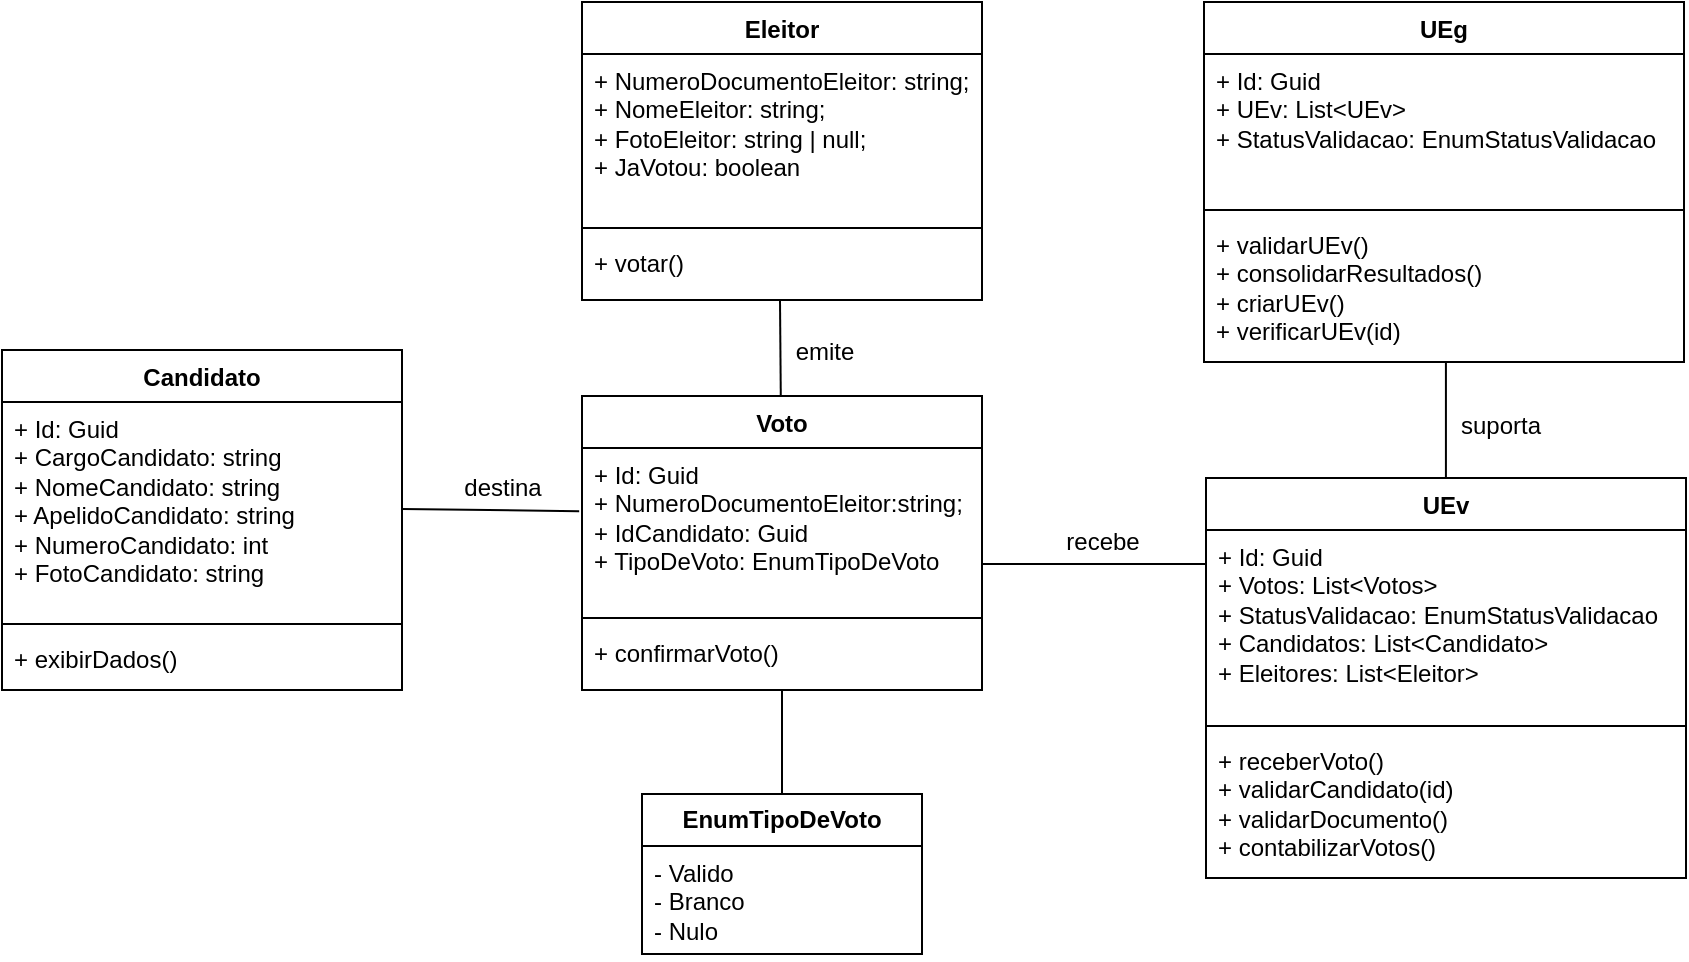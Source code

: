<mxfile version="28.2.1">
  <diagram name="Página-1" id="Q3KTrH_Cg-qdvFPdpqpn">
    <mxGraphModel dx="1148" dy="454" grid="1" gridSize="10" guides="1" tooltips="1" connect="1" arrows="1" fold="1" page="1" pageScale="1" pageWidth="1169" pageHeight="827" math="0" shadow="0">
      <root>
        <mxCell id="0" />
        <mxCell id="1" parent="0" />
        <mxCell id="rQs6UbDkeaH8BetyPs_s-2" value="Eleitor" style="swimlane;fontStyle=1;align=center;verticalAlign=top;childLayout=stackLayout;horizontal=1;startSize=26;horizontalStack=0;resizeParent=1;resizeParentMax=0;resizeLast=0;collapsible=1;marginBottom=0;whiteSpace=wrap;html=1;" parent="1" vertex="1">
          <mxGeometry x="440" y="84" width="200" height="149" as="geometry" />
        </mxCell>
        <mxCell id="rQs6UbDkeaH8BetyPs_s-3" value="+ NumeroDocumentoEleitor: string;&lt;div&gt;+ NomeEleitor: string;&lt;/div&gt;&lt;div&gt;+ FotoEleitor: string | null;&lt;/div&gt;&lt;div&gt;+ JaVotou: boolean&lt;/div&gt;" style="text;strokeColor=none;fillColor=none;align=left;verticalAlign=top;spacingLeft=4;spacingRight=4;overflow=hidden;rotatable=0;points=[[0,0.5],[1,0.5]];portConstraint=eastwest;whiteSpace=wrap;html=1;" parent="rQs6UbDkeaH8BetyPs_s-2" vertex="1">
          <mxGeometry y="26" width="200" height="83" as="geometry" />
        </mxCell>
        <mxCell id="rQs6UbDkeaH8BetyPs_s-4" value="" style="line;strokeWidth=1;fillColor=none;align=left;verticalAlign=middle;spacingTop=-1;spacingLeft=3;spacingRight=3;rotatable=0;labelPosition=right;points=[];portConstraint=eastwest;strokeColor=inherit;" parent="rQs6UbDkeaH8BetyPs_s-2" vertex="1">
          <mxGeometry y="109" width="200" height="8" as="geometry" />
        </mxCell>
        <mxCell id="rQs6UbDkeaH8BetyPs_s-5" value="&lt;div&gt;+ votar()&lt;/div&gt;" style="text;strokeColor=none;fillColor=none;align=left;verticalAlign=top;spacingLeft=4;spacingRight=4;overflow=hidden;rotatable=0;points=[[0,0.5],[1,0.5]];portConstraint=eastwest;whiteSpace=wrap;html=1;" parent="rQs6UbDkeaH8BetyPs_s-2" vertex="1">
          <mxGeometry y="117" width="200" height="32" as="geometry" />
        </mxCell>
        <mxCell id="1HID7VzGxKlwnqKyxGAr-2" value="" style="edgeStyle=orthogonalEdgeStyle;rounded=0;orthogonalLoop=1;jettySize=auto;html=1;entryX=0.504;entryY=1;entryDx=0;entryDy=0;entryPerimeter=0;endArrow=none;endFill=0;" edge="1" parent="1" source="rQs6UbDkeaH8BetyPs_s-6" target="rQs6UbDkeaH8BetyPs_s-25">
          <mxGeometry relative="1" as="geometry" />
        </mxCell>
        <mxCell id="rQs6UbDkeaH8BetyPs_s-6" value="UEv" style="swimlane;fontStyle=1;align=center;verticalAlign=top;childLayout=stackLayout;horizontal=1;startSize=26;horizontalStack=0;resizeParent=1;resizeParentMax=0;resizeLast=0;collapsible=1;marginBottom=0;whiteSpace=wrap;html=1;" parent="1" vertex="1">
          <mxGeometry x="752" y="322" width="240" height="200" as="geometry" />
        </mxCell>
        <mxCell id="rQs6UbDkeaH8BetyPs_s-7" value="+ Id: Guid&lt;div&gt;+ Votos: List&amp;lt;Votos&amp;gt;&lt;br&gt;&lt;div&gt;+ StatusValidacao: EnumStatusValidacao&lt;/div&gt;&lt;/div&gt;&lt;div&gt;+ Candidatos: List&amp;lt;Candidato&amp;gt;&lt;/div&gt;&lt;div&gt;+ Eleitores: List&amp;lt;Eleitor&amp;gt;&lt;/div&gt;" style="text;strokeColor=none;fillColor=none;align=left;verticalAlign=top;spacingLeft=4;spacingRight=4;overflow=hidden;rotatable=0;points=[[0,0.5],[1,0.5]];portConstraint=eastwest;whiteSpace=wrap;html=1;" parent="rQs6UbDkeaH8BetyPs_s-6" vertex="1">
          <mxGeometry y="26" width="240" height="94" as="geometry" />
        </mxCell>
        <mxCell id="rQs6UbDkeaH8BetyPs_s-8" value="" style="line;strokeWidth=1;fillColor=none;align=left;verticalAlign=middle;spacingTop=-1;spacingLeft=3;spacingRight=3;rotatable=0;labelPosition=right;points=[];portConstraint=eastwest;strokeColor=inherit;" parent="rQs6UbDkeaH8BetyPs_s-6" vertex="1">
          <mxGeometry y="120" width="240" height="8" as="geometry" />
        </mxCell>
        <mxCell id="rQs6UbDkeaH8BetyPs_s-9" value="+&amp;nbsp;receberVoto()&lt;div&gt;+ validarCandidato(id)&lt;/div&gt;&lt;div&gt;+ validarDocumento()&lt;/div&gt;&lt;div&gt;+ contabilizarVotos()&lt;/div&gt;" style="text;strokeColor=none;fillColor=none;align=left;verticalAlign=top;spacingLeft=4;spacingRight=4;overflow=hidden;rotatable=0;points=[[0,0.5],[1,0.5]];portConstraint=eastwest;whiteSpace=wrap;html=1;" parent="rQs6UbDkeaH8BetyPs_s-6" vertex="1">
          <mxGeometry y="128" width="240" height="72" as="geometry" />
        </mxCell>
        <mxCell id="rQs6UbDkeaH8BetyPs_s-10" value="" style="rounded=0;orthogonalLoop=1;jettySize=auto;html=1;entryX=1;entryY=0.5;entryDx=0;entryDy=0;endArrow=none;endFill=0;exitX=-0.007;exitY=0.39;exitDx=0;exitDy=0;exitPerimeter=0;" parent="1" source="rQs6UbDkeaH8BetyPs_s-12" target="rQs6UbDkeaH8BetyPs_s-30" edge="1">
          <mxGeometry relative="1" as="geometry">
            <mxPoint x="440" y="348.553" as="sourcePoint" />
            <mxPoint x="350" y="340.5" as="targetPoint" />
          </mxGeometry>
        </mxCell>
        <mxCell id="1HID7VzGxKlwnqKyxGAr-5" value="" style="edgeStyle=orthogonalEdgeStyle;rounded=0;orthogonalLoop=1;jettySize=auto;html=1;entryX=0.5;entryY=0;entryDx=0;entryDy=0;endArrow=none;endFill=0;" edge="1" parent="1" source="rQs6UbDkeaH8BetyPs_s-11" target="rQs6UbDkeaH8BetyPs_s-20">
          <mxGeometry relative="1" as="geometry" />
        </mxCell>
        <mxCell id="rQs6UbDkeaH8BetyPs_s-11" value="Voto" style="swimlane;fontStyle=1;align=center;verticalAlign=top;childLayout=stackLayout;horizontal=1;startSize=26;horizontalStack=0;resizeParent=1;resizeParentMax=0;resizeLast=0;collapsible=1;marginBottom=0;whiteSpace=wrap;html=1;" parent="1" vertex="1">
          <mxGeometry x="440" y="281" width="200" height="147" as="geometry" />
        </mxCell>
        <mxCell id="rQs6UbDkeaH8BetyPs_s-12" value="+ Id: Guid&lt;div&gt;+ NumeroDocumentoEleitor:string;&lt;/div&gt;&lt;div&gt;+ IdCandidato: Guid&lt;/div&gt;&lt;div&gt;+ TipoDeVoto: EnumTipoDeVoto&lt;/div&gt;" style="text;strokeColor=none;fillColor=none;align=left;verticalAlign=top;spacingLeft=4;spacingRight=4;overflow=hidden;rotatable=0;points=[[0,0.5],[1,0.5]];portConstraint=eastwest;whiteSpace=wrap;html=1;" parent="rQs6UbDkeaH8BetyPs_s-11" vertex="1">
          <mxGeometry y="26" width="200" height="81" as="geometry" />
        </mxCell>
        <mxCell id="rQs6UbDkeaH8BetyPs_s-13" value="" style="line;strokeWidth=1;fillColor=none;align=left;verticalAlign=middle;spacingTop=-1;spacingLeft=3;spacingRight=3;rotatable=0;labelPosition=right;points=[];portConstraint=eastwest;strokeColor=inherit;" parent="rQs6UbDkeaH8BetyPs_s-11" vertex="1">
          <mxGeometry y="107" width="200" height="8" as="geometry" />
        </mxCell>
        <mxCell id="rQs6UbDkeaH8BetyPs_s-14" value="+ confirmarVoto()" style="text;strokeColor=none;fillColor=none;align=left;verticalAlign=top;spacingLeft=4;spacingRight=4;overflow=hidden;rotatable=0;points=[[0,0.5],[1,0.5]];portConstraint=eastwest;whiteSpace=wrap;html=1;" parent="rQs6UbDkeaH8BetyPs_s-11" vertex="1">
          <mxGeometry y="115" width="200" height="32" as="geometry" />
        </mxCell>
        <mxCell id="rQs6UbDkeaH8BetyPs_s-15" value="" style="endArrow=none;html=1;rounded=0;entryX=0.495;entryY=1;entryDx=0;entryDy=0;entryPerimeter=0;" parent="1" source="rQs6UbDkeaH8BetyPs_s-11" edge="1" target="rQs6UbDkeaH8BetyPs_s-5">
          <mxGeometry width="50" height="50" relative="1" as="geometry">
            <mxPoint x="530" y="374" as="sourcePoint" />
            <mxPoint x="540" y="264" as="targetPoint" />
          </mxGeometry>
        </mxCell>
        <mxCell id="rQs6UbDkeaH8BetyPs_s-16" value="suporta" style="text;html=1;align=center;verticalAlign=middle;resizable=0;points=[];autosize=1;strokeColor=none;fillColor=none;" parent="1" vertex="1">
          <mxGeometry x="869" y="281" width="60" height="30" as="geometry" />
        </mxCell>
        <mxCell id="rQs6UbDkeaH8BetyPs_s-18" value="recebe" style="text;html=1;align=center;verticalAlign=middle;resizable=0;points=[];autosize=1;strokeColor=none;fillColor=none;" parent="1" vertex="1">
          <mxGeometry x="670" y="339" width="60" height="30" as="geometry" />
        </mxCell>
        <mxCell id="rQs6UbDkeaH8BetyPs_s-20" value="&lt;span style=&quot;font-weight: 700;&quot;&gt;EnumTipoDeVoto&lt;/span&gt;" style="swimlane;fontStyle=0;childLayout=stackLayout;horizontal=1;startSize=26;fillColor=none;horizontalStack=0;resizeParent=1;resizeParentMax=0;resizeLast=0;collapsible=1;marginBottom=0;whiteSpace=wrap;html=1;" parent="1" vertex="1">
          <mxGeometry x="470" y="480" width="140" height="80" as="geometry" />
        </mxCell>
        <mxCell id="rQs6UbDkeaH8BetyPs_s-21" value="&lt;div&gt;- Valido&lt;/div&gt;- Branco&lt;div&gt;- Nulo&lt;/div&gt;" style="text;strokeColor=none;fillColor=none;align=left;verticalAlign=top;spacingLeft=4;spacingRight=4;overflow=hidden;rotatable=0;points=[[0,0.5],[1,0.5]];portConstraint=eastwest;whiteSpace=wrap;html=1;" parent="rQs6UbDkeaH8BetyPs_s-20" vertex="1">
          <mxGeometry y="26" width="140" height="54" as="geometry" />
        </mxCell>
        <mxCell id="rQs6UbDkeaH8BetyPs_s-22" value="UEg" style="swimlane;fontStyle=1;align=center;verticalAlign=top;childLayout=stackLayout;horizontal=1;startSize=26;horizontalStack=0;resizeParent=1;resizeParentMax=0;resizeLast=0;collapsible=1;marginBottom=0;whiteSpace=wrap;html=1;" parent="1" vertex="1">
          <mxGeometry x="751" y="84" width="240" height="180" as="geometry" />
        </mxCell>
        <mxCell id="rQs6UbDkeaH8BetyPs_s-23" value="&lt;div&gt;+ Id: Guid&lt;div&gt;+ UEv: List&amp;lt;UEv&amp;gt;&lt;br&gt;&lt;div&gt;+ StatusValidacao: EnumStatusValidacao&lt;/div&gt;&lt;/div&gt;&lt;/div&gt;" style="text;strokeColor=none;fillColor=none;align=left;verticalAlign=top;spacingLeft=4;spacingRight=4;overflow=hidden;rotatable=0;points=[[0,0.5],[1,0.5]];portConstraint=eastwest;whiteSpace=wrap;html=1;" parent="rQs6UbDkeaH8BetyPs_s-22" vertex="1">
          <mxGeometry y="26" width="240" height="74" as="geometry" />
        </mxCell>
        <mxCell id="rQs6UbDkeaH8BetyPs_s-24" value="" style="line;strokeWidth=1;fillColor=none;align=left;verticalAlign=middle;spacingTop=-1;spacingLeft=3;spacingRight=3;rotatable=0;labelPosition=right;points=[];portConstraint=eastwest;strokeColor=inherit;" parent="rQs6UbDkeaH8BetyPs_s-22" vertex="1">
          <mxGeometry y="100" width="240" height="8" as="geometry" />
        </mxCell>
        <mxCell id="rQs6UbDkeaH8BetyPs_s-25" value="+ validarUEv()&lt;div&gt;+&amp;nbsp;consolidarResultados()&lt;/div&gt;&lt;div&gt;+ criarUEv()&lt;/div&gt;&lt;div&gt;+ verificarUEv(id)&lt;/div&gt;" style="text;strokeColor=none;fillColor=none;align=left;verticalAlign=top;spacingLeft=4;spacingRight=4;overflow=hidden;rotatable=0;points=[[0,0.5],[1,0.5]];portConstraint=eastwest;whiteSpace=wrap;html=1;" parent="rQs6UbDkeaH8BetyPs_s-22" vertex="1">
          <mxGeometry y="108" width="240" height="72" as="geometry" />
        </mxCell>
        <mxCell id="rQs6UbDkeaH8BetyPs_s-27" value="emite" style="text;html=1;align=center;verticalAlign=middle;resizable=0;points=[];autosize=1;strokeColor=none;fillColor=none;" parent="1" vertex="1">
          <mxGeometry x="536" y="244" width="50" height="30" as="geometry" />
        </mxCell>
        <mxCell id="rQs6UbDkeaH8BetyPs_s-28" value="destina" style="text;html=1;align=center;verticalAlign=middle;resizable=0;points=[];autosize=1;strokeColor=none;fillColor=none;" parent="1" vertex="1">
          <mxGeometry x="370" y="312" width="60" height="30" as="geometry" />
        </mxCell>
        <mxCell id="rQs6UbDkeaH8BetyPs_s-29" value="Candidato" style="swimlane;fontStyle=1;align=center;verticalAlign=top;childLayout=stackLayout;horizontal=1;startSize=26;horizontalStack=0;resizeParent=1;resizeParentMax=0;resizeLast=0;collapsible=1;marginBottom=0;whiteSpace=wrap;html=1;" parent="1" vertex="1">
          <mxGeometry x="150" y="258" width="200" height="170" as="geometry" />
        </mxCell>
        <mxCell id="rQs6UbDkeaH8BetyPs_s-30" value="+ Id: Guid&lt;div&gt;+ Cargo&lt;span style=&quot;background-color: transparent; color: light-dark(rgb(0, 0, 0), rgb(255, 255, 255));&quot;&gt;Candidato&lt;/span&gt;&lt;span style=&quot;background-color: transparent; color: light-dark(rgb(0, 0, 0), rgb(255, 255, 255));&quot;&gt;: string&lt;/span&gt;&lt;/div&gt;&lt;div&gt;+ Nome&lt;span style=&quot;background-color: transparent; color: light-dark(rgb(0, 0, 0), rgb(255, 255, 255));&quot;&gt;Candidato&lt;/span&gt;&lt;span style=&quot;background-color: transparent; color: light-dark(rgb(0, 0, 0), rgb(255, 255, 255));&quot;&gt;: string&lt;/span&gt;&lt;/div&gt;&lt;div&gt;+ Apelido&lt;span style=&quot;background-color: transparent; color: light-dark(rgb(0, 0, 0), rgb(255, 255, 255));&quot;&gt;Candidato&lt;/span&gt;&lt;span style=&quot;background-color: transparent; color: light-dark(rgb(0, 0, 0), rgb(255, 255, 255));&quot;&gt;: string&lt;/span&gt;&lt;/div&gt;&lt;div&gt;+ Numero&lt;span style=&quot;background-color: transparent; color: light-dark(rgb(0, 0, 0), rgb(255, 255, 255));&quot;&gt;Candidato&lt;/span&gt;&lt;span style=&quot;background-color: transparent; color: light-dark(rgb(0, 0, 0), rgb(255, 255, 255));&quot;&gt;: int&lt;/span&gt;&lt;/div&gt;&lt;div&gt;+ FotoCandidato: string&lt;/div&gt;" style="text;strokeColor=none;fillColor=none;align=left;verticalAlign=top;spacingLeft=4;spacingRight=4;overflow=hidden;rotatable=0;points=[[0,0.5],[1,0.5]];portConstraint=eastwest;whiteSpace=wrap;html=1;" parent="rQs6UbDkeaH8BetyPs_s-29" vertex="1">
          <mxGeometry y="26" width="200" height="107" as="geometry" />
        </mxCell>
        <mxCell id="rQs6UbDkeaH8BetyPs_s-31" value="" style="line;strokeWidth=1;fillColor=none;align=left;verticalAlign=middle;spacingTop=-1;spacingLeft=3;spacingRight=3;rotatable=0;labelPosition=right;points=[];portConstraint=eastwest;strokeColor=inherit;" parent="rQs6UbDkeaH8BetyPs_s-29" vertex="1">
          <mxGeometry y="133" width="200" height="8" as="geometry" />
        </mxCell>
        <mxCell id="rQs6UbDkeaH8BetyPs_s-32" value="+ exibirDados()" style="text;strokeColor=none;fillColor=none;align=left;verticalAlign=top;spacingLeft=4;spacingRight=4;overflow=hidden;rotatable=0;points=[[0,0.5],[1,0.5]];portConstraint=eastwest;whiteSpace=wrap;html=1;" parent="rQs6UbDkeaH8BetyPs_s-29" vertex="1">
          <mxGeometry y="141" width="200" height="29" as="geometry" />
        </mxCell>
        <mxCell id="1HID7VzGxKlwnqKyxGAr-3" style="rounded=0;orthogonalLoop=1;jettySize=auto;html=1;exitX=1.005;exitY=0.716;exitDx=0;exitDy=0;exitPerimeter=0;endArrow=none;endFill=0;entryX=0.004;entryY=0.181;entryDx=0;entryDy=0;entryPerimeter=0;" edge="1" parent="1">
          <mxGeometry relative="1" as="geometry">
            <mxPoint x="640" y="364.996" as="sourcePoint" />
            <mxPoint x="751.96" y="365.014" as="targetPoint" />
          </mxGeometry>
        </mxCell>
      </root>
    </mxGraphModel>
  </diagram>
</mxfile>
